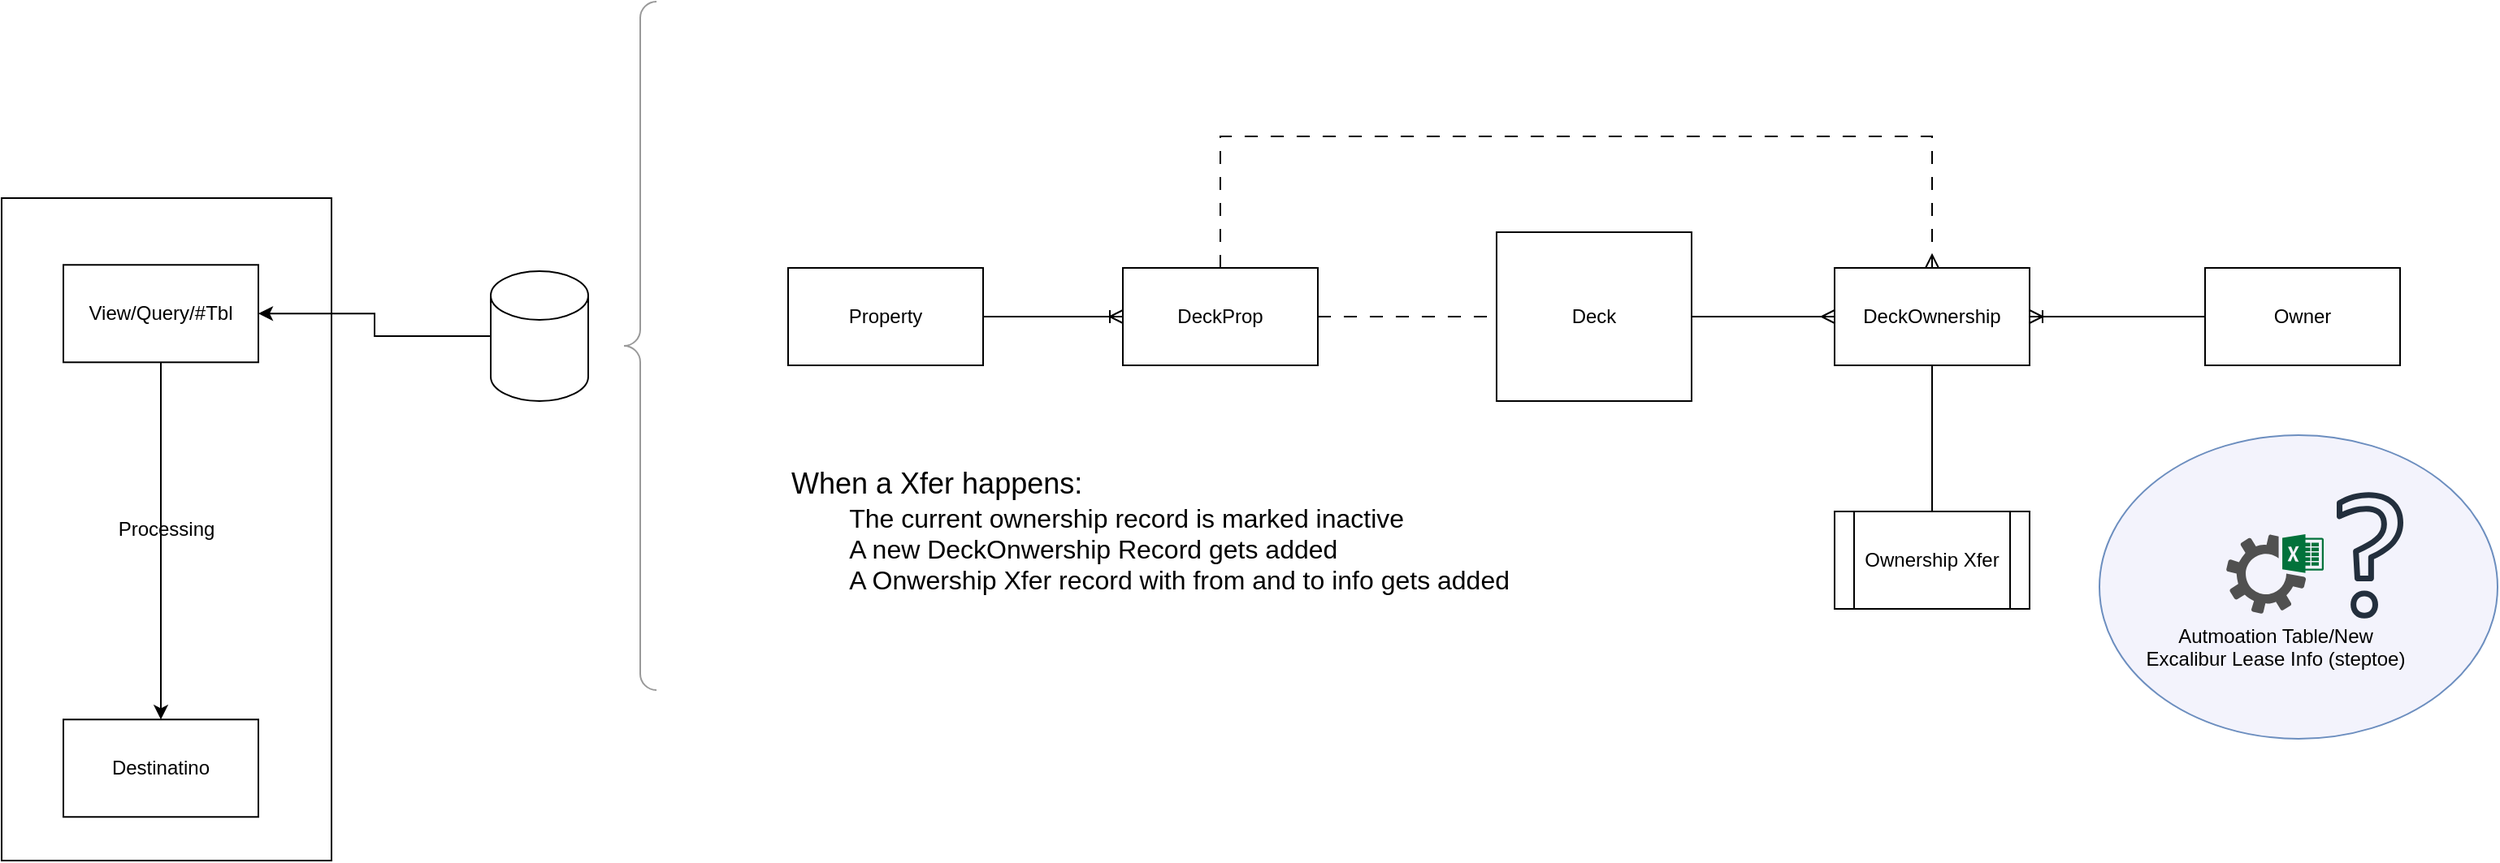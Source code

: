 <mxfile version="27.0.9">
  <diagram name="Page-1" id="42h6TicGdVrFZBjJTqmS">
    <mxGraphModel dx="2866" dy="1209" grid="0" gridSize="10" guides="1" tooltips="1" connect="1" arrows="1" fold="1" page="0" pageScale="1" pageWidth="850" pageHeight="1100" math="0" shadow="0">
      <root>
        <mxCell id="0" />
        <mxCell id="1" parent="0" />
        <mxCell id="tz2DEbMFekllzyFuKbtY-19" value="Processing" style="whiteSpace=wrap;html=1;rounded=0;" vertex="1" parent="1">
          <mxGeometry x="-446" y="303" width="203" height="408" as="geometry" />
        </mxCell>
        <mxCell id="tz2DEbMFekllzyFuKbtY-25" value="" style="ellipse;whiteSpace=wrap;html=1;fillColor=#F3F3FC;strokeColor=#6c8ebf;" vertex="1" parent="1">
          <mxGeometry x="845" y="449" width="245" height="187" as="geometry" />
        </mxCell>
        <mxCell id="tz2DEbMFekllzyFuKbtY-1" value="Deck" style="rounded=0;whiteSpace=wrap;html=1;" vertex="1" parent="1">
          <mxGeometry x="474" y="324" width="120" height="104" as="geometry" />
        </mxCell>
        <mxCell id="tz2DEbMFekllzyFuKbtY-10" style="edgeStyle=orthogonalEdgeStyle;rounded=0;orthogonalLoop=1;jettySize=auto;html=1;exitX=1;exitY=0.5;exitDx=0;exitDy=0;endArrow=ERoneToMany;endFill=0;" edge="1" parent="1" source="tz2DEbMFekllzyFuKbtY-2" target="tz2DEbMFekllzyFuKbtY-3">
          <mxGeometry relative="1" as="geometry" />
        </mxCell>
        <mxCell id="tz2DEbMFekllzyFuKbtY-2" value="Property" style="rounded=0;whiteSpace=wrap;html=1;" vertex="1" parent="1">
          <mxGeometry x="38" y="346" width="120" height="60" as="geometry" />
        </mxCell>
        <mxCell id="tz2DEbMFekllzyFuKbtY-3" value="DeckProp" style="rounded=0;whiteSpace=wrap;html=1;" vertex="1" parent="1">
          <mxGeometry x="244" y="346" width="120" height="60" as="geometry" />
        </mxCell>
        <mxCell id="tz2DEbMFekllzyFuKbtY-8" style="edgeStyle=orthogonalEdgeStyle;rounded=0;orthogonalLoop=1;jettySize=auto;html=1;exitX=0;exitY=0.5;exitDx=0;exitDy=0;endArrow=none;startFill=0;startArrow=ERmany;" edge="1" parent="1" source="tz2DEbMFekllzyFuKbtY-4" target="tz2DEbMFekllzyFuKbtY-1">
          <mxGeometry relative="1" as="geometry" />
        </mxCell>
        <mxCell id="tz2DEbMFekllzyFuKbtY-12" style="edgeStyle=orthogonalEdgeStyle;rounded=0;orthogonalLoop=1;jettySize=auto;html=1;exitX=0.5;exitY=1;exitDx=0;exitDy=0;endArrow=none;startFill=0;" edge="1" parent="1" source="tz2DEbMFekllzyFuKbtY-4" target="tz2DEbMFekllzyFuKbtY-11">
          <mxGeometry relative="1" as="geometry" />
        </mxCell>
        <mxCell id="tz2DEbMFekllzyFuKbtY-14" style="edgeStyle=orthogonalEdgeStyle;rounded=0;orthogonalLoop=1;jettySize=auto;html=1;exitX=0.5;exitY=0;exitDx=0;exitDy=0;entryX=0.5;entryY=0;entryDx=0;entryDy=0;endArrow=none;startFill=0;startArrow=ERmany;dashed=1;dashPattern=8 8;" edge="1" parent="1" source="tz2DEbMFekllzyFuKbtY-4" target="tz2DEbMFekllzyFuKbtY-3">
          <mxGeometry relative="1" as="geometry">
            <Array as="points">
              <mxPoint x="742" y="265" />
              <mxPoint x="304" y="265" />
            </Array>
          </mxGeometry>
        </mxCell>
        <mxCell id="tz2DEbMFekllzyFuKbtY-4" value="DeckOwnership" style="rounded=0;whiteSpace=wrap;html=1;" vertex="1" parent="1">
          <mxGeometry x="682" y="346" width="120" height="60" as="geometry" />
        </mxCell>
        <mxCell id="tz2DEbMFekllzyFuKbtY-7" style="edgeStyle=orthogonalEdgeStyle;rounded=0;orthogonalLoop=1;jettySize=auto;html=1;exitX=0;exitY=0.5;exitDx=0;exitDy=0;endArrow=ERoneToMany;endFill=0;" edge="1" parent="1" source="tz2DEbMFekllzyFuKbtY-5" target="tz2DEbMFekllzyFuKbtY-4">
          <mxGeometry relative="1" as="geometry" />
        </mxCell>
        <mxCell id="tz2DEbMFekllzyFuKbtY-5" value="Owner" style="rounded=0;whiteSpace=wrap;html=1;" vertex="1" parent="1">
          <mxGeometry x="910" y="346" width="120" height="60" as="geometry" />
        </mxCell>
        <mxCell id="tz2DEbMFekllzyFuKbtY-9" style="edgeStyle=orthogonalEdgeStyle;rounded=0;orthogonalLoop=1;jettySize=auto;html=1;exitX=1;exitY=0.5;exitDx=0;exitDy=0;entryX=0;entryY=0.5;entryDx=0;entryDy=0;endArrow=none;startFill=0;startArrow=none;dashed=1;dashPattern=8 8;" edge="1" parent="1" source="tz2DEbMFekllzyFuKbtY-3" target="tz2DEbMFekllzyFuKbtY-1">
          <mxGeometry relative="1" as="geometry" />
        </mxCell>
        <mxCell id="tz2DEbMFekllzyFuKbtY-11" value="Ownership Xfer" style="shape=process;whiteSpace=wrap;html=1;backgroundOutline=1;" vertex="1" parent="1">
          <mxGeometry x="682" y="496" width="120" height="60" as="geometry" />
        </mxCell>
        <mxCell id="tz2DEbMFekllzyFuKbtY-13" value="&lt;font style=&quot;font-size: 18px;&quot;&gt;When a Xfer happens:&lt;/font&gt;&lt;div&gt;&lt;font size=&quot;3&quot;&gt;&lt;span style=&quot;white-space: pre;&quot;&gt;&#x9;&lt;/span&gt;The current ownership record is marked inactive&lt;/font&gt;&lt;/div&gt;&lt;div&gt;&lt;font size=&quot;3&quot;&gt;&lt;span style=&quot;white-space: pre;&quot;&gt;&#x9;&lt;/span&gt;A new DeckOnwership Record gets added&lt;/font&gt;&lt;/div&gt;&lt;div&gt;&lt;font size=&quot;3&quot;&gt;&lt;span style=&quot;white-space: pre;&quot;&gt;&#x9;&lt;/span&gt;A Onwership Xfer record with from and to info gets added&lt;br&gt;&lt;/font&gt;&lt;/div&gt;" style="text;html=1;align=left;verticalAlign=top;whiteSpace=wrap;rounded=0;" vertex="1" parent="1">
          <mxGeometry x="38" y="462" width="568" height="112" as="geometry" />
        </mxCell>
        <mxCell id="tz2DEbMFekllzyFuKbtY-28" style="edgeStyle=orthogonalEdgeStyle;rounded=0;orthogonalLoop=1;jettySize=auto;html=1;exitX=0.5;exitY=1;exitDx=0;exitDy=0;" edge="1" parent="1" source="tz2DEbMFekllzyFuKbtY-15" target="tz2DEbMFekllzyFuKbtY-26">
          <mxGeometry relative="1" as="geometry" />
        </mxCell>
        <mxCell id="tz2DEbMFekllzyFuKbtY-15" value="View/Query/#Tbl" style="rounded=0;whiteSpace=wrap;html=1;" vertex="1" parent="1">
          <mxGeometry x="-408" y="344.13" width="120" height="60" as="geometry" />
        </mxCell>
        <mxCell id="tz2DEbMFekllzyFuKbtY-22" style="edgeStyle=orthogonalEdgeStyle;rounded=0;orthogonalLoop=1;jettySize=auto;html=1;exitX=0;exitY=0.5;exitDx=0;exitDy=0;exitPerimeter=0;entryX=1;entryY=0.5;entryDx=0;entryDy=0;" edge="1" parent="1" source="tz2DEbMFekllzyFuKbtY-16" target="tz2DEbMFekllzyFuKbtY-15">
          <mxGeometry relative="1" as="geometry" />
        </mxCell>
        <mxCell id="tz2DEbMFekllzyFuKbtY-16" value="" style="shape=cylinder3;whiteSpace=wrap;html=1;boundedLbl=1;backgroundOutline=1;size=15;" vertex="1" parent="1">
          <mxGeometry x="-145" y="348" width="60" height="80" as="geometry" />
        </mxCell>
        <mxCell id="tz2DEbMFekllzyFuKbtY-21" value="" style="labelPosition=right;align=left;strokeWidth=1;shape=mxgraph.mockup.markup.curlyBrace;html=1;shadow=0;dashed=0;strokeColor=#999999;direction=north;" vertex="1" parent="1">
          <mxGeometry x="-63" y="182" width="20" height="424" as="geometry" />
        </mxCell>
        <mxCell id="tz2DEbMFekllzyFuKbtY-23" value="Autmoation Table/New&lt;div&gt;Excalibur Lease Info (steptoe)&lt;/div&gt;" style="pointerEvents=1;shadow=0;dashed=0;html=1;strokeColor=none;fillColor=#505050;labelPosition=center;verticalLabelPosition=bottom;verticalAlign=top;outlineConnect=0;align=center;shape=mxgraph.office.services.excel_services;" vertex="1" parent="1">
          <mxGeometry x="923" y="510" width="60" height="49" as="geometry" />
        </mxCell>
        <mxCell id="tz2DEbMFekllzyFuKbtY-24" value="" style="outlineConnect=0;fontColor=#232F3E;gradientColor=none;fillColor=#232F3D;strokeColor=none;dashed=0;verticalLabelPosition=bottom;verticalAlign=top;align=center;html=1;fontSize=12;fontStyle=0;aspect=fixed;pointerEvents=1;shape=mxgraph.aws4.question;" vertex="1" parent="1">
          <mxGeometry x="991" y="484" width="41" height="78" as="geometry" />
        </mxCell>
        <mxCell id="tz2DEbMFekllzyFuKbtY-26" value="Destinatino" style="whiteSpace=wrap;html=1;rounded=0;" vertex="1" parent="1">
          <mxGeometry x="-408" y="624.13" width="120" height="60" as="geometry" />
        </mxCell>
      </root>
    </mxGraphModel>
  </diagram>
</mxfile>
